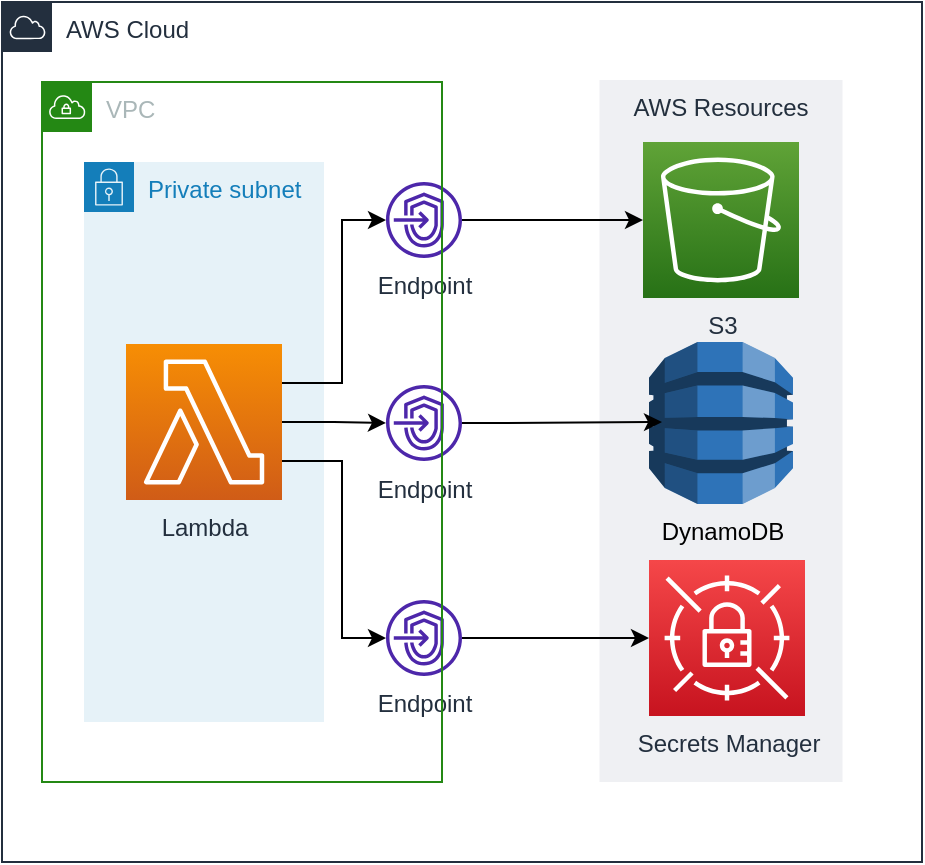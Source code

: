 <mxfile version="15.9.6" type="device"><diagram id="Zvxg2MCmDnue_meLRxfg" name="Page-1"><mxGraphModel dx="1956" dy="761" grid="1" gridSize="10" guides="1" tooltips="1" connect="1" arrows="1" fold="1" page="1" pageScale="1" pageWidth="850" pageHeight="1100" math="0" shadow="0"><root><mxCell id="0"/><mxCell id="1" parent="0"/><mxCell id="0bTa59P9duz5Gqdzastt-5" value="AWS Cloud" style="points=[[0,0],[0.25,0],[0.5,0],[0.75,0],[1,0],[1,0.25],[1,0.5],[1,0.75],[1,1],[0.75,1],[0.5,1],[0.25,1],[0,1],[0,0.75],[0,0.5],[0,0.25]];outlineConnect=0;gradientColor=none;html=1;whiteSpace=wrap;fontSize=12;fontStyle=0;container=1;pointerEvents=0;collapsible=0;recursiveResize=0;shape=mxgraph.aws4.group;grIcon=mxgraph.aws4.group_aws_cloud;strokeColor=#232F3E;fillColor=none;verticalAlign=top;align=left;spacingLeft=30;fontColor=#232F3E;dashed=0;" vertex="1" parent="1"><mxGeometry x="-40" y="160" width="460" height="430" as="geometry"/></mxCell><mxCell id="0bTa59P9duz5Gqdzastt-19" value="AWS Resources" style="fillColor=#EFF0F3;strokeColor=none;dashed=0;verticalAlign=top;fontStyle=0;fontColor=#232F3D;labelBackgroundColor=none;labelBorderColor=none;" vertex="1" parent="0bTa59P9duz5Gqdzastt-5"><mxGeometry x="298.75" y="39" width="121.5" height="351" as="geometry"/></mxCell><mxCell id="0bTa59P9duz5Gqdzastt-10" value="Secrets Manager" style="sketch=0;points=[[0,0,0],[0.25,0,0],[0.5,0,0],[0.75,0,0],[1,0,0],[0,1,0],[0.25,1,0],[0.5,1,0],[0.75,1,0],[1,1,0],[0,0.25,0],[0,0.5,0],[0,0.75,0],[1,0.25,0],[1,0.5,0],[1,0.75,0]];outlineConnect=0;fontColor=#232F3E;gradientColor=#F54749;gradientDirection=north;fillColor=#C7131F;strokeColor=#ffffff;dashed=0;verticalLabelPosition=bottom;verticalAlign=top;align=center;html=1;fontSize=12;fontStyle=0;aspect=fixed;shape=mxgraph.aws4.resourceIcon;resIcon=mxgraph.aws4.secrets_manager;labelBackgroundColor=none;" vertex="1" parent="0bTa59P9duz5Gqdzastt-5"><mxGeometry x="323.5" y="279" width="78" height="78" as="geometry"/></mxCell><mxCell id="0bTa59P9duz5Gqdzastt-17" value="S3" style="sketch=0;points=[[0,0,0],[0.25,0,0],[0.5,0,0],[0.75,0,0],[1,0,0],[0,1,0],[0.25,1,0],[0.5,1,0],[0.75,1,0],[1,1,0],[0,0.25,0],[0,0.5,0],[0,0.75,0],[1,0.25,0],[1,0.5,0],[1,0.75,0]];outlineConnect=0;fontColor=#232F3E;gradientColor=#60A337;gradientDirection=north;fillColor=#277116;strokeColor=#ffffff;dashed=0;verticalLabelPosition=bottom;verticalAlign=top;align=center;html=1;fontSize=12;fontStyle=0;aspect=fixed;shape=mxgraph.aws4.resourceIcon;resIcon=mxgraph.aws4.s3;labelBackgroundColor=none;labelBorderColor=none;" vertex="1" parent="0bTa59P9duz5Gqdzastt-5"><mxGeometry x="320.5" y="70" width="78" height="78" as="geometry"/></mxCell><mxCell id="0bTa59P9duz5Gqdzastt-18" value="DynamoDB" style="outlineConnect=0;dashed=0;verticalLabelPosition=bottom;verticalAlign=top;align=center;html=1;shape=mxgraph.aws3.dynamo_db;fillColor=#2E73B8;gradientColor=none;labelBackgroundColor=none;labelBorderColor=none;" vertex="1" parent="0bTa59P9duz5Gqdzastt-5"><mxGeometry x="323.5" y="170" width="72" height="81" as="geometry"/></mxCell><mxCell id="0bTa59P9duz5Gqdzastt-21" value="Endpoint" style="sketch=0;outlineConnect=0;fontColor=#232F3E;gradientColor=none;fillColor=#4D27AA;strokeColor=none;dashed=0;verticalLabelPosition=bottom;verticalAlign=top;align=center;html=1;fontSize=12;fontStyle=0;aspect=fixed;pointerEvents=1;shape=mxgraph.aws4.endpoints;labelBackgroundColor=none;labelBorderColor=none;" vertex="1" parent="0bTa59P9duz5Gqdzastt-5"><mxGeometry x="192" y="90" width="38" height="38" as="geometry"/></mxCell><mxCell id="0bTa59P9duz5Gqdzastt-23" style="edgeStyle=orthogonalEdgeStyle;rounded=0;orthogonalLoop=1;jettySize=auto;html=1;entryX=0;entryY=0.5;entryDx=0;entryDy=0;entryPerimeter=0;" edge="1" parent="0bTa59P9duz5Gqdzastt-5" source="0bTa59P9duz5Gqdzastt-21" target="0bTa59P9duz5Gqdzastt-17"><mxGeometry relative="1" as="geometry"><mxPoint x="242" y="110" as="sourcePoint"/><mxPoint x="284" y="60" as="targetPoint"/></mxGeometry></mxCell><mxCell id="0bTa59P9duz5Gqdzastt-25" value="Endpoint" style="sketch=0;outlineConnect=0;fontColor=#232F3E;gradientColor=none;fillColor=#4D27AA;strokeColor=none;dashed=0;verticalLabelPosition=bottom;verticalAlign=top;align=center;html=1;fontSize=12;fontStyle=0;aspect=fixed;pointerEvents=1;shape=mxgraph.aws4.endpoints;labelBackgroundColor=none;labelBorderColor=none;" vertex="1" parent="0bTa59P9duz5Gqdzastt-5"><mxGeometry x="192" y="191.5" width="38" height="38" as="geometry"/></mxCell><mxCell id="0bTa59P9duz5Gqdzastt-28" value="Endpoint" style="sketch=0;outlineConnect=0;fontColor=#232F3E;gradientColor=none;fillColor=#4D27AA;strokeColor=none;dashed=0;verticalLabelPosition=bottom;verticalAlign=top;align=center;html=1;fontSize=12;fontStyle=0;aspect=fixed;pointerEvents=1;shape=mxgraph.aws4.endpoints;labelBackgroundColor=none;labelBorderColor=none;" vertex="1" parent="0bTa59P9duz5Gqdzastt-5"><mxGeometry x="192" y="299" width="38" height="38" as="geometry"/></mxCell><mxCell id="0bTa59P9duz5Gqdzastt-35" style="edgeStyle=orthogonalEdgeStyle;rounded=0;orthogonalLoop=1;jettySize=auto;html=1;entryX=0;entryY=0.5;entryDx=0;entryDy=0;entryPerimeter=0;" edge="1" parent="0bTa59P9duz5Gqdzastt-5" source="0bTa59P9duz5Gqdzastt-28" target="0bTa59P9duz5Gqdzastt-10"><mxGeometry relative="1" as="geometry"><mxPoint x="240" y="220.5" as="sourcePoint"/><mxPoint x="330" y="220" as="targetPoint"/><Array as="points"><mxPoint x="240" y="318"/><mxPoint x="240" y="318"/></Array></mxGeometry></mxCell><mxCell id="0bTa59P9duz5Gqdzastt-4" value="VPC" style="points=[[0,0],[0.25,0],[0.5,0],[0.75,0],[1,0],[1,0.25],[1,0.5],[1,0.75],[1,1],[0.75,1],[0.5,1],[0.25,1],[0,1],[0,0.75],[0,0.5],[0,0.25]];outlineConnect=0;gradientColor=none;html=1;whiteSpace=wrap;fontSize=12;fontStyle=0;container=1;pointerEvents=0;collapsible=0;recursiveResize=0;shape=mxgraph.aws4.group;grIcon=mxgraph.aws4.group_vpc;strokeColor=#248814;fillColor=none;verticalAlign=top;align=left;spacingLeft=30;fontColor=#AAB7B8;dashed=0;labelBackgroundColor=none;" vertex="1" parent="1"><mxGeometry x="-20" y="200" width="200" height="350" as="geometry"/></mxCell><mxCell id="0bTa59P9duz5Gqdzastt-20" value="Private subnet" style="points=[[0,0],[0.25,0],[0.5,0],[0.75,0],[1,0],[1,0.25],[1,0.5],[1,0.75],[1,1],[0.75,1],[0.5,1],[0.25,1],[0,1],[0,0.75],[0,0.5],[0,0.25]];outlineConnect=0;gradientColor=none;html=1;whiteSpace=wrap;fontSize=12;fontStyle=0;container=1;pointerEvents=0;collapsible=0;recursiveResize=0;shape=mxgraph.aws4.group;grIcon=mxgraph.aws4.group_security_group;grStroke=0;strokeColor=#147EBA;fillColor=#E6F2F8;verticalAlign=top;align=left;spacingLeft=30;fontColor=#147EBA;dashed=0;labelBackgroundColor=none;labelBorderColor=none;" vertex="1" parent="0bTa59P9duz5Gqdzastt-4"><mxGeometry x="21" y="40" width="120" height="280" as="geometry"/></mxCell><mxCell id="0bTa59P9duz5Gqdzastt-1" value="Lambda" style="sketch=0;points=[[0,0,0],[0.25,0,0],[0.5,0,0],[0.75,0,0],[1,0,0],[0,1,0],[0.25,1,0],[0.5,1,0],[0.75,1,0],[1,1,0],[0,0.25,0],[0,0.5,0],[0,0.75,0],[1,0.25,0],[1,0.5,0],[1,0.75,0]];outlineConnect=0;fontColor=#232F3E;gradientColor=#F78E04;gradientDirection=north;fillColor=#D05C17;strokeColor=#ffffff;dashed=0;verticalLabelPosition=bottom;verticalAlign=top;align=center;html=1;fontSize=12;fontStyle=0;aspect=fixed;shape=mxgraph.aws4.resourceIcon;resIcon=mxgraph.aws4.lambda;" vertex="1" parent="0bTa59P9duz5Gqdzastt-20"><mxGeometry x="21" y="91" width="78" height="78" as="geometry"/></mxCell><mxCell id="0bTa59P9duz5Gqdzastt-30" style="edgeStyle=orthogonalEdgeStyle;rounded=0;orthogonalLoop=1;jettySize=auto;html=1;exitX=1;exitY=0.25;exitDx=0;exitDy=0;exitPerimeter=0;" edge="1" parent="1" source="0bTa59P9duz5Gqdzastt-1" target="0bTa59P9duz5Gqdzastt-21"><mxGeometry relative="1" as="geometry"><Array as="points"><mxPoint x="130" y="350"/><mxPoint x="130" y="269"/></Array></mxGeometry></mxCell><mxCell id="0bTa59P9duz5Gqdzastt-31" style="edgeStyle=orthogonalEdgeStyle;rounded=0;orthogonalLoop=1;jettySize=auto;html=1;exitX=1;exitY=0.5;exitDx=0;exitDy=0;exitPerimeter=0;" edge="1" parent="1" source="0bTa59P9duz5Gqdzastt-1" target="0bTa59P9duz5Gqdzastt-25"><mxGeometry relative="1" as="geometry"/></mxCell><mxCell id="0bTa59P9duz5Gqdzastt-32" style="edgeStyle=orthogonalEdgeStyle;rounded=0;orthogonalLoop=1;jettySize=auto;html=1;exitX=1;exitY=0.75;exitDx=0;exitDy=0;exitPerimeter=0;" edge="1" parent="1" source="0bTa59P9duz5Gqdzastt-1" target="0bTa59P9duz5Gqdzastt-28"><mxGeometry relative="1" as="geometry"><Array as="points"><mxPoint x="130" y="390"/><mxPoint x="130" y="478"/></Array></mxGeometry></mxCell><mxCell id="0bTa59P9duz5Gqdzastt-34" style="edgeStyle=orthogonalEdgeStyle;rounded=0;orthogonalLoop=1;jettySize=auto;html=1;" edge="1" parent="1" source="0bTa59P9duz5Gqdzastt-25"><mxGeometry relative="1" as="geometry"><mxPoint x="210" y="390" as="sourcePoint"/><mxPoint x="290" y="370" as="targetPoint"/><Array as="points"><mxPoint x="210" y="371"/><mxPoint x="301" y="370"/></Array></mxGeometry></mxCell></root></mxGraphModel></diagram></mxfile>